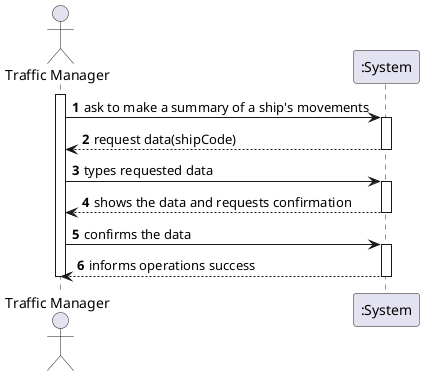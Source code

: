 @startuml
actor "Traffic Manager" as TF
participant ":System" as System

autonumber
activate TF
TF -> System: ask to make a summary of a ship's movements
activate System
System --> TF: request data(shipCode)
deactivate System
TF -> System: types requested data
activate System
System --> TF: shows the data and requests confirmation
deactivate System
TF -> System: confirms the data
activate System
System --> TF: informs operations success
deactivate System
deactivate TF
@enduml
